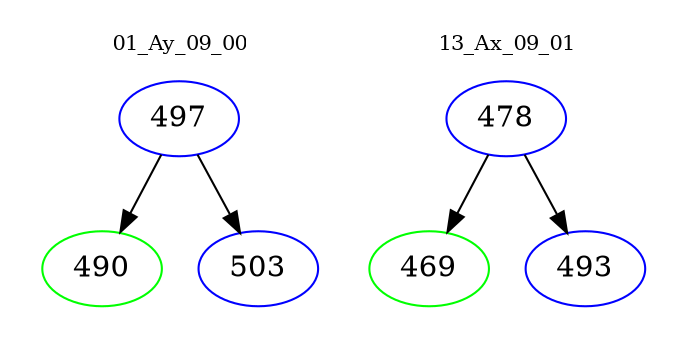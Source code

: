 digraph{
subgraph cluster_0 {
color = white
label = "01_Ay_09_00";
fontsize=10;
T0_497 [label="497", color="blue"]
T0_497 -> T0_490 [color="black"]
T0_490 [label="490", color="green"]
T0_497 -> T0_503 [color="black"]
T0_503 [label="503", color="blue"]
}
subgraph cluster_1 {
color = white
label = "13_Ax_09_01";
fontsize=10;
T1_478 [label="478", color="blue"]
T1_478 -> T1_469 [color="black"]
T1_469 [label="469", color="green"]
T1_478 -> T1_493 [color="black"]
T1_493 [label="493", color="blue"]
}
}
